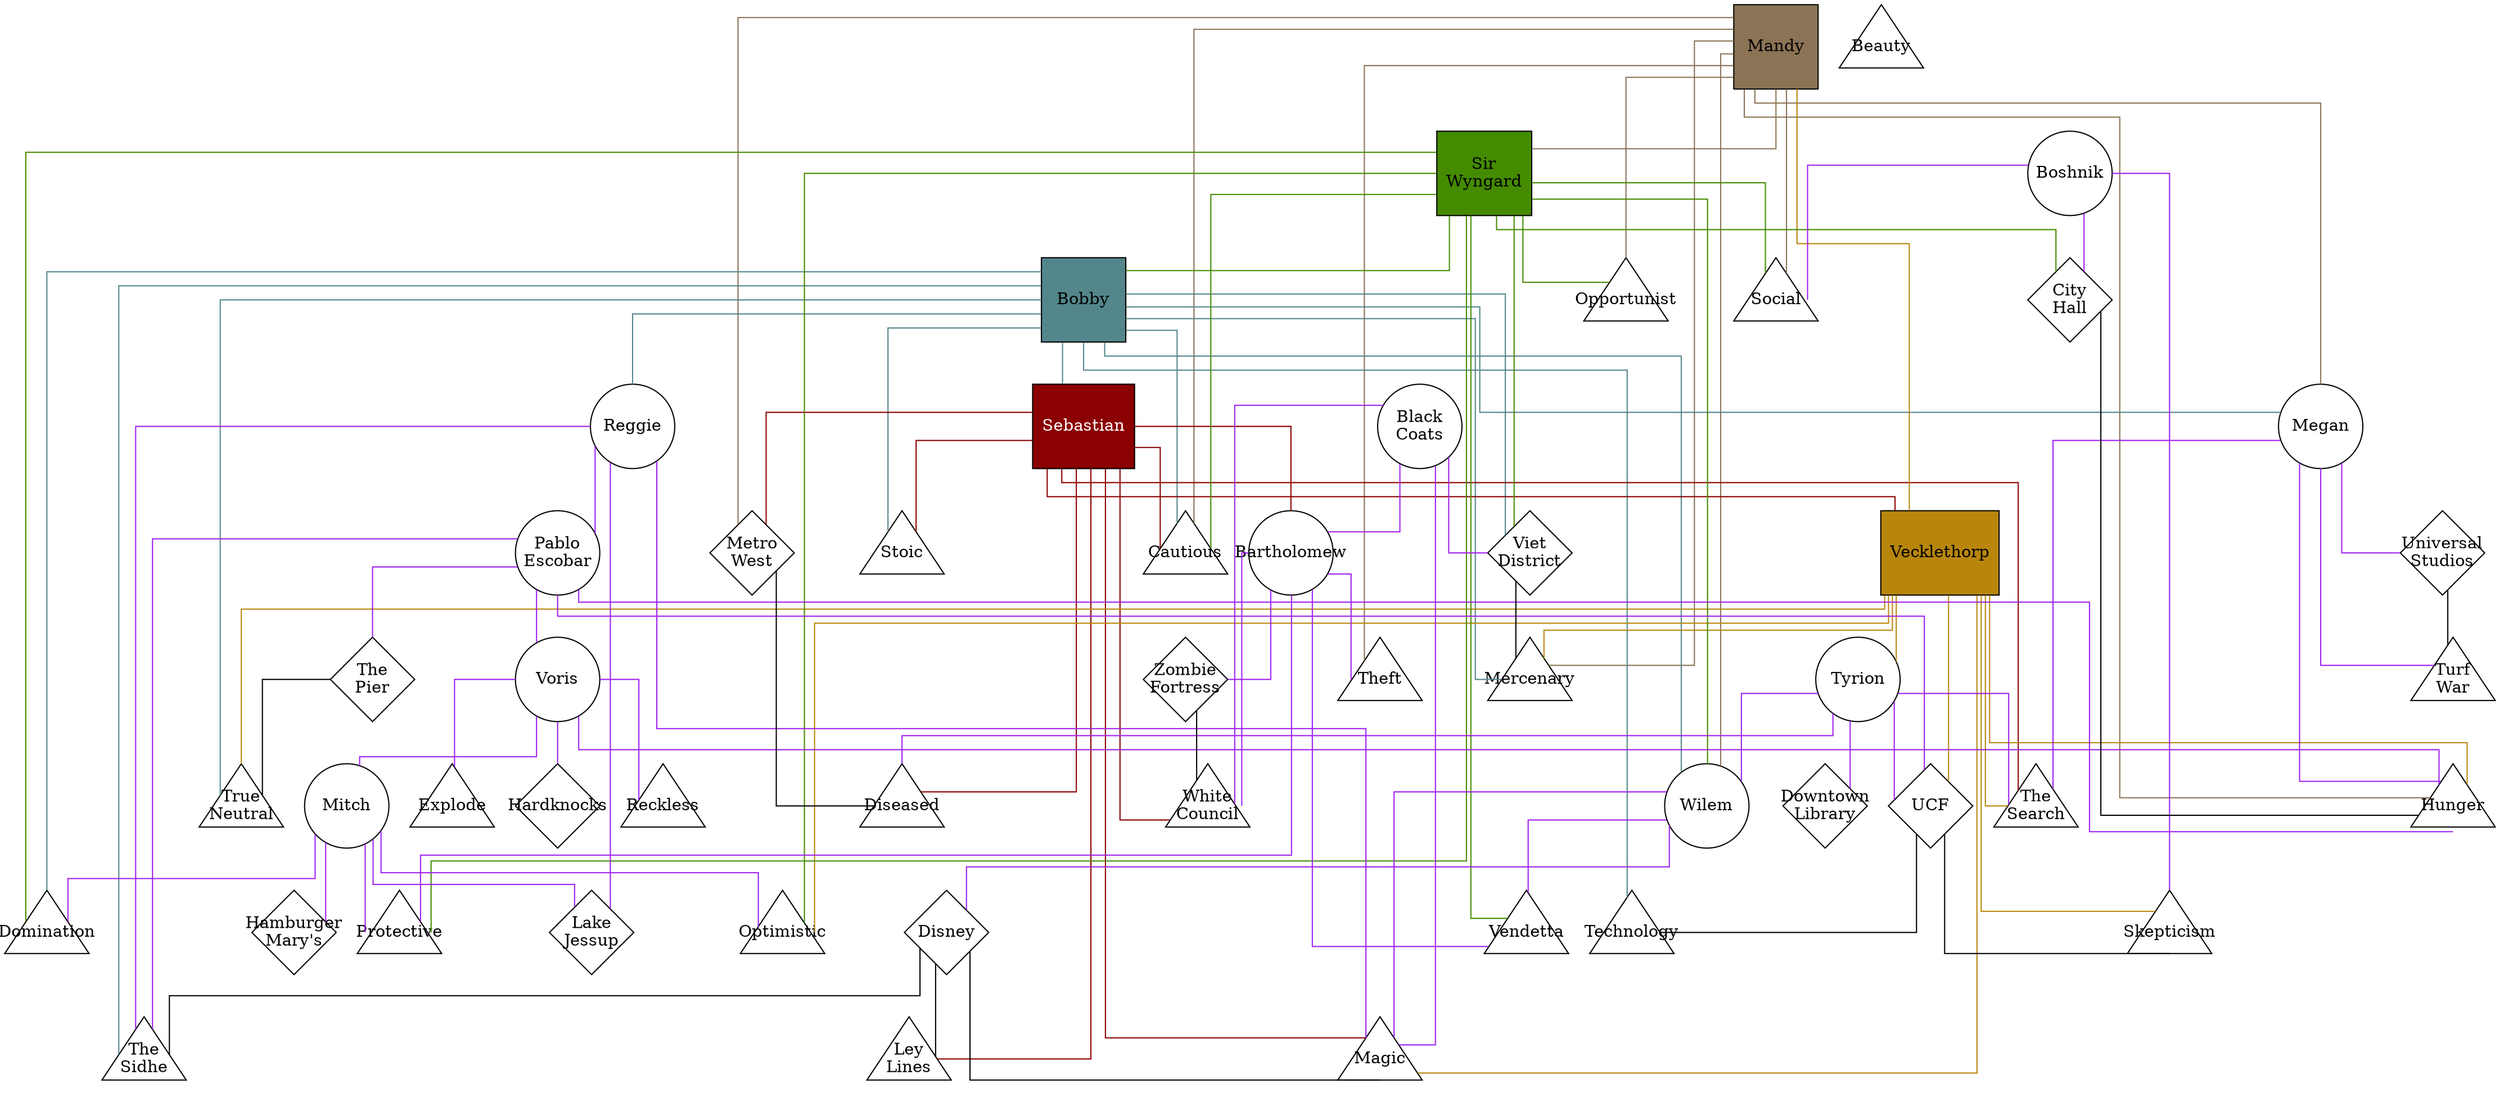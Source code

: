 graph might_of_aurora
{
	graph [overlap=scale, splines=ortho]
	node [fixedsize="true", width="1.0", height="1.0"]

// ==================== PLAYER CHARACTERS ====================
	subgraph pcs
	{
		node [fixedsize="false", shape=box, style="filled"]

		"Mandy"
		"Bobby"
		"Sebastian" 
		"Vecklethorp"
		"Sir\nWyngard"
	}

// ==================== ASPECTS ====================
	subgraph aspects
	{
		node [shape=triangle, type="regular"]

		"The\nSearch"
		Domination
		Vendetta
		Opportunist
		Cautious
		Social
		Protective
		Reckless
		Stoic
		Explode
		Beauty
		Theft
		Optimistic
		"Turf\nWar"
		"The\nSidhe"
		Technology
		Diseased
		"Ley\nLines"
		Magic
		"White\nCouncil"
		Skepticism
		Hunger
		Mercenary
		"True\nNeutral"	
		Technology
	}

// ==================== FACES ====================
	subgraph faces
	{
		node [shape="circle"]

		Tyrion
		Megan
		Wilem
		"Black\nCoats"
		"Pablo\nEscobar"
		Reggie
		Bartholomew
		Boshnik
		Voris
		Mitch
	}

// ==================== LOCATIONS ====================
	subgraph locations
	{
		node [shape="diamond"]

		UCF
		"Universal\nStudios"
		Disney
		"The\nPier"
		"Metro\nWest"
		"Lake\nJessup"
		"Viet\nDistrict"
		"Hamburger\nMary's"
		Hardknocks
		"City\nHall"
		"Downtown\nLibrary"
		"Zombie\nFortress"
	}

// ==================== PLAYER CHARACTER GROUPS ====================

	// Mandy (Travis)
	subgraph Mandy_links
	{
		Mandy [fillcolor="burlywood4"]
		edge [color="burlywood4"]

		Mandy -- Hunger
		Mandy -- Cautious
		Mandy -- Opportunist
		Mandy -- Social
		Mandy -- Megan
		Mandy -- Theft
		Mandy -- Mercenary
		Mandy -- Wilem
		Mandy -- "Metro\nWest"
		Mandy -- "Sir\nWyngard"
	}

	// Bobby (Steve)
	subgraph Bobby_links
	{
		Bobby [fillcolor="cadetblue4"]
		edge [color="cadetblue4"]

		Bobby -- "The\nSidhe"
		Bobby -- Domination
		Bobby -- Cautious
		Bobby -- Mercenary
		Bobby -- "Viet\nDistrict"
		Bobby -- Stoic
		Bobby -- Megan
		Bobby -- Reggie
		Bobby -- "True\nNeutral"
		Bobby -- Wilem
		Bobby -- Sebastian
		Bobby -- Technology
	}

	// Sebastian (Roscoe)
	subgraph Sebastian_links
	{
		Sebastian [fillcolor="red4", fontcolor="white"]
		edge [color="red4"]

	// High Concept
		Sebastian -- "The\nSearch"
	// Trouble
		Sebastian -- "White\nCouncil"
	// Aspects
		Sebastian -- Diseased
		Sebastian -- Cautious
		Sebastian -- Stoic
		Sebastian -- Magic
		Sebastian -- "Ley\nLines"
	// Locations
		Sebastian -- "Metro\nWest"
	// Co Stars
		Sebastian -- Vecklethorp
	// Associates
		Sebastian -- Bartholomew
	}

	// Vecklethorp (Erik)
	subgraph Vecklethorp_links
	{
		Vecklethorp [fillcolor="darkgoldenrod"]
		edge [color="darkgoldenrod"]

		Vecklethorp -- "The\nSearch"
		Vecklethorp -- Magic
		Vecklethorp -- "True\nNeutral"
		Vecklethorp -- Skepticism
		Vecklethorp -- UCF
		Vecklethorp -- Mandy
		Vecklethorp -- Hunger
		Vecklethorp -- Tyrion
		Vecklethorp -- Mercenary
		Vecklethorp -- Optimistic
	}

	// Wyngard (Chris)
	subgraph "Sir\nWyngard_links"
	{
		"Sir\nWyngard" [fillcolor="chartreuse4"]
		edge [color="chartreuse4"]

		"Sir\nWyngard" -- Vendetta
		"Sir\nWyngard" -- Domination
		"Sir\nWyngard" -- Cautious
		"Sir\nWyngard" -- Social
		"Sir\nWyngard" -- Wilem
		"Sir\nWyngard" -- "City\nHall"
		"Sir\nWyngard" -- Opportunist
		"Sir\nWyngard" -- Protective
		"Sir\nWyngard" -- Bobby
		"Sir\nWyngard" -- "Viet\nDistrict"
		"Sir\nWyngard" -- Optimistic
	}

// ==================== FACE GROUPS ====================
	subgraph face_links
	{
		edge [color="purple"]
		Tyrion -- "The\nSearch"
		Tyrion -- "Downtown\nLibrary"
		Tyrion -- UCF
		Tyrion -- Diseased
		Tyrion -- Wilem
		Wilem -- Vendetta
		Wilem -- Disney
		Wilem -- Magic
		Megan -- "The\nSearch"
		Megan -- "Turf\nWar"
		Megan -- Hunger
		Megan -- "Universal\nStudios"
		"Black\nCoats" -- Magic
		"Black\nCoats" -- "White\nCouncil"
		"Black\nCoats" -- "Viet\nDistrict"
		"Black\nCoats" -- Bartholomew
		Bartholomew -- "White\nCouncil"
		Bartholomew -- "Zombie\nFortress"
		Bartholomew -- Theft
		Bartholomew -- Protective
		Bartholomew -- Vendetta
		Reggie -- "Lake\nJessup"
		Reggie -- Magic
		Reggie -- "The\nSidhe"
		Reggie -- "Pablo\nEscobar"
		"Pablo\nEscobar" -- UCF
		"Pablo\nEscobar" -- "The\nSidhe"
		"Pablo\nEscobar" -- "The\nPier"
		"Pablo\nEscobar" -- Hunger
		"Pablo\nEscobar" -- Voris
		Voris -- Hunger
		Voris -- Hardknocks
		Voris -- Explode
		Voris -- Reckless
		Voris -- Mitch
		Mitch -- Protective
		Mitch -- "Lake\nJessup"
		Mitch -- Domination
		Mitch -- Optimistic
		Mitch -- "Hamburger\nMary's"
		Boshnik -- Social
		Boshnik -- "City\nHall"
		Boshnik -- Skepticism
	}

// ==================== LOCATION GROUPS ====================

	subgraph location_links
	{
		UCF -- Skepticism
		UCF -- Technology
		Disney -- "The\nSidhe"
		Disney -- Magic
		Disney -- "Ley\nLines"
		"The\nPier" -- "True\nNeutral"
		"Metro\nWest" -- Diseased
		"City\nHall" -- Hunger
		"Universal\nStudios" -- "Turf\nWar"
		"Viet\nDistrict" -- Mercenary
		"Zombie\nFortress" -- "White\nCouncil"
		// No Links
		// "Hamburger\nMary's"
		// Hardknocks
	}

}

/*graph g {
	a -- b
	a [label="hello",shape=ellipse,fillcolor="burlywood",style="filled"];
	b [label="graphviz",shape=box,fillcolor="palegreen",style="filled,rounded"];
}*/
